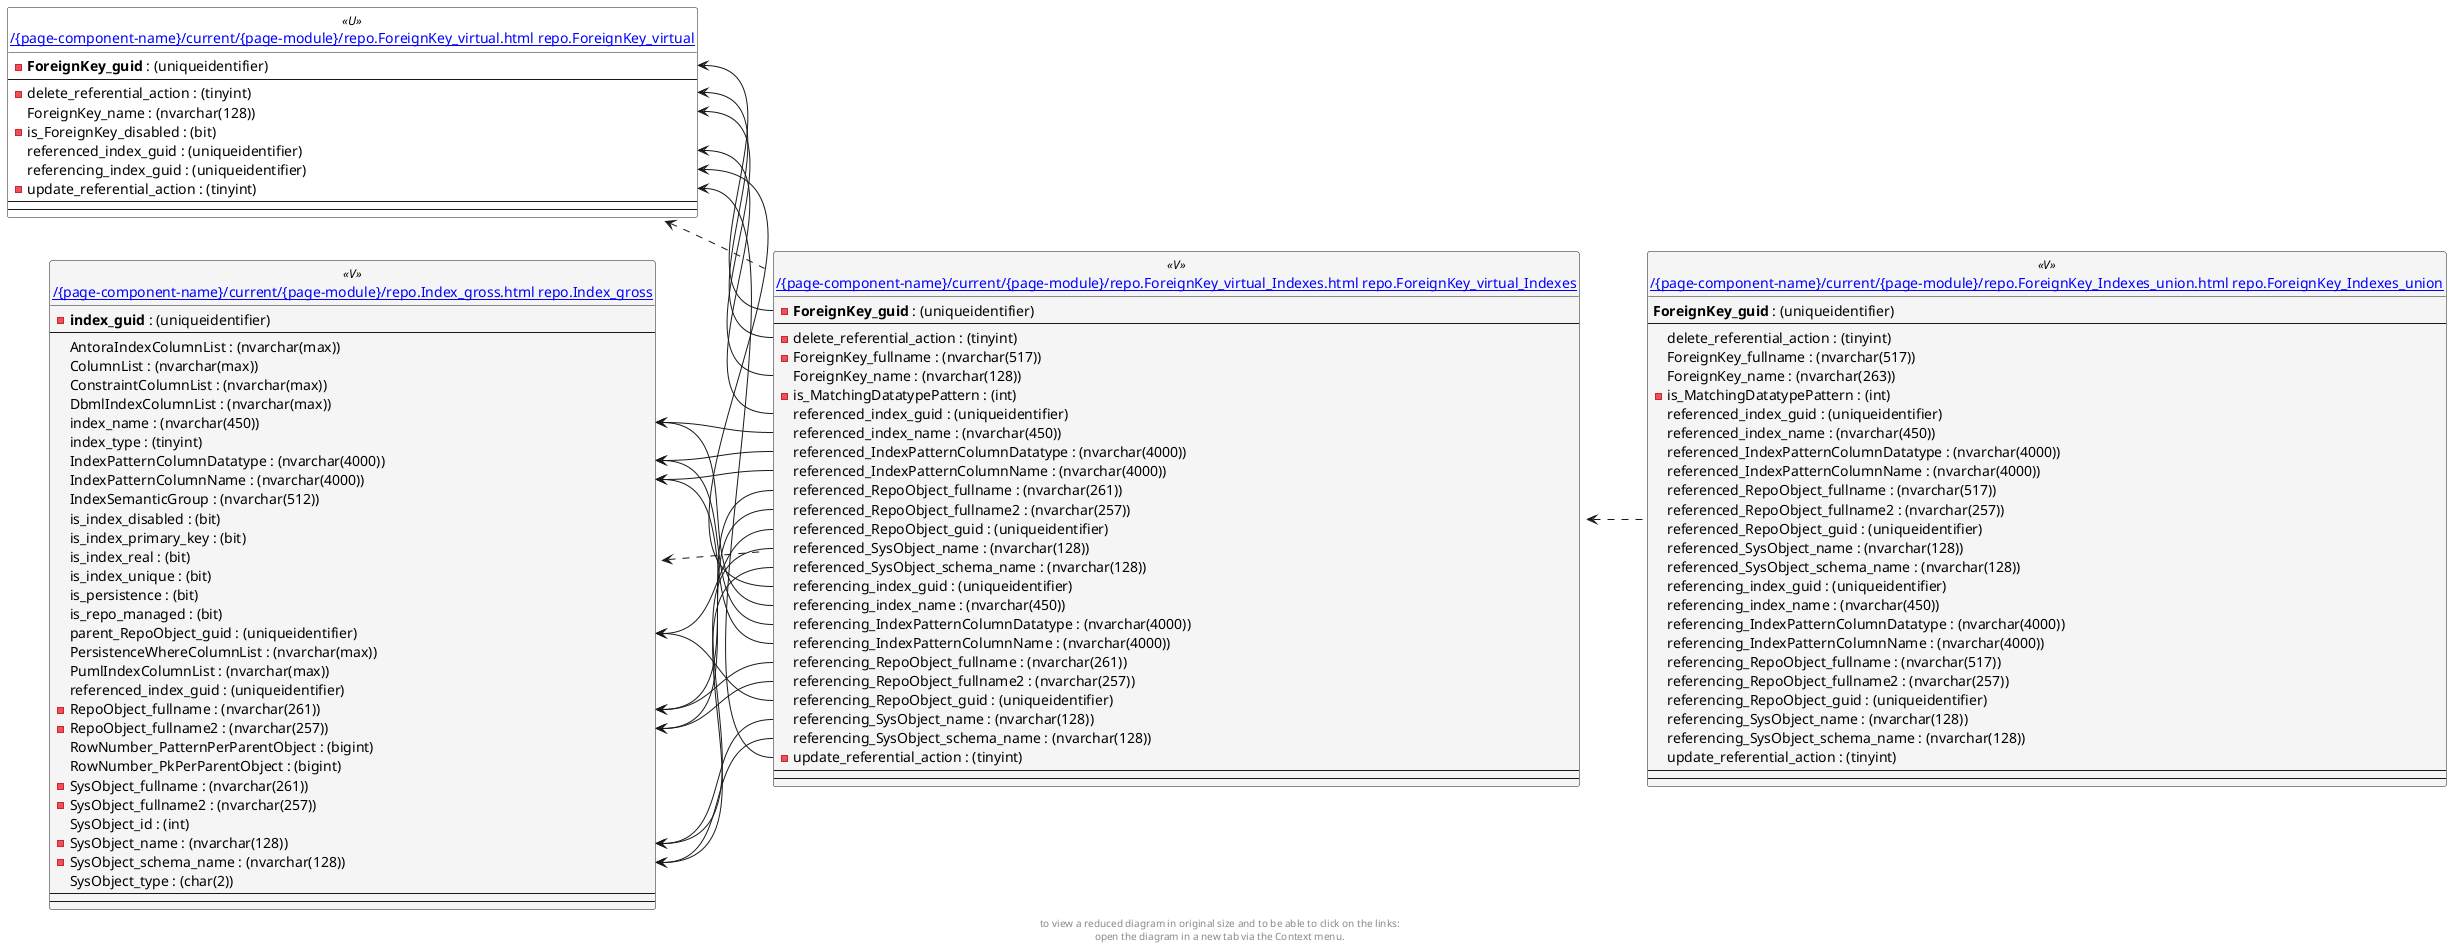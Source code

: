 @startuml
left to right direction
'top to bottom direction
hide circle
'avoide "." issues:
set namespaceSeparator none


skinparam class {
  BackgroundColor White
  BackgroundColor<<FN>> Yellow
  BackgroundColor<<FS>> Yellow
  BackgroundColor<<FT>> LightGray
  BackgroundColor<<IF>> Yellow
  BackgroundColor<<IS>> Yellow
  BackgroundColor<<P>> Aqua
  BackgroundColor<<PC>> Aqua
  BackgroundColor<<SN>> Yellow
  BackgroundColor<<SO>> SlateBlue
  BackgroundColor<<TF>> LightGray
  BackgroundColor<<TR>> Tomato
  BackgroundColor<<U>> White
  BackgroundColor<<V>> WhiteSmoke
  BackgroundColor<<X>> Aqua
}


entity "[[{site-url}/{page-component-name}/current/{page-module}/repo.ForeignKey_Indexes_union.html repo.ForeignKey_Indexes_union]]" as repo.ForeignKey_Indexes_union << V >> {
  **ForeignKey_guid** : (uniqueidentifier)
  --
  delete_referential_action : (tinyint)
  ForeignKey_fullname : (nvarchar(517))
  ForeignKey_name : (nvarchar(263))
  - is_MatchingDatatypePattern : (int)
  referenced_index_guid : (uniqueidentifier)
  referenced_index_name : (nvarchar(450))
  referenced_IndexPatternColumnDatatype : (nvarchar(4000))
  referenced_IndexPatternColumnName : (nvarchar(4000))
  referenced_RepoObject_fullname : (nvarchar(517))
  referenced_RepoObject_fullname2 : (nvarchar(257))
  referenced_RepoObject_guid : (uniqueidentifier)
  referenced_SysObject_name : (nvarchar(128))
  referenced_SysObject_schema_name : (nvarchar(128))
  referencing_index_guid : (uniqueidentifier)
  referencing_index_name : (nvarchar(450))
  referencing_IndexPatternColumnDatatype : (nvarchar(4000))
  referencing_IndexPatternColumnName : (nvarchar(4000))
  referencing_RepoObject_fullname : (nvarchar(517))
  referencing_RepoObject_fullname2 : (nvarchar(257))
  referencing_RepoObject_guid : (uniqueidentifier)
  referencing_SysObject_name : (nvarchar(128))
  referencing_SysObject_schema_name : (nvarchar(128))
  update_referential_action : (tinyint)
  --
  --
}

entity "[[{site-url}/{page-component-name}/current/{page-module}/repo.ForeignKey_virtual.html repo.ForeignKey_virtual]]" as repo.ForeignKey_virtual << U >> {
  - **ForeignKey_guid** : (uniqueidentifier)
  --
  - delete_referential_action : (tinyint)
  ForeignKey_name : (nvarchar(128))
  - is_ForeignKey_disabled : (bit)
  referenced_index_guid : (uniqueidentifier)
  referencing_index_guid : (uniqueidentifier)
  - update_referential_action : (tinyint)
  --
  --
}

entity "[[{site-url}/{page-component-name}/current/{page-module}/repo.ForeignKey_virtual_Indexes.html repo.ForeignKey_virtual_Indexes]]" as repo.ForeignKey_virtual_Indexes << V >> {
  - **ForeignKey_guid** : (uniqueidentifier)
  --
  - delete_referential_action : (tinyint)
  - ForeignKey_fullname : (nvarchar(517))
  ForeignKey_name : (nvarchar(128))
  - is_MatchingDatatypePattern : (int)
  referenced_index_guid : (uniqueidentifier)
  referenced_index_name : (nvarchar(450))
  referenced_IndexPatternColumnDatatype : (nvarchar(4000))
  referenced_IndexPatternColumnName : (nvarchar(4000))
  referenced_RepoObject_fullname : (nvarchar(261))
  referenced_RepoObject_fullname2 : (nvarchar(257))
  referenced_RepoObject_guid : (uniqueidentifier)
  referenced_SysObject_name : (nvarchar(128))
  referenced_SysObject_schema_name : (nvarchar(128))
  referencing_index_guid : (uniqueidentifier)
  referencing_index_name : (nvarchar(450))
  referencing_IndexPatternColumnDatatype : (nvarchar(4000))
  referencing_IndexPatternColumnName : (nvarchar(4000))
  referencing_RepoObject_fullname : (nvarchar(261))
  referencing_RepoObject_fullname2 : (nvarchar(257))
  referencing_RepoObject_guid : (uniqueidentifier)
  referencing_SysObject_name : (nvarchar(128))
  referencing_SysObject_schema_name : (nvarchar(128))
  - update_referential_action : (tinyint)
  --
  --
}

entity "[[{site-url}/{page-component-name}/current/{page-module}/repo.Index_gross.html repo.Index_gross]]" as repo.Index_gross << V >> {
  - **index_guid** : (uniqueidentifier)
  --
  AntoraIndexColumnList : (nvarchar(max))
  ColumnList : (nvarchar(max))
  ConstraintColumnList : (nvarchar(max))
  DbmlIndexColumnList : (nvarchar(max))
  index_name : (nvarchar(450))
  index_type : (tinyint)
  IndexPatternColumnDatatype : (nvarchar(4000))
  IndexPatternColumnName : (nvarchar(4000))
  IndexSemanticGroup : (nvarchar(512))
  is_index_disabled : (bit)
  is_index_primary_key : (bit)
  is_index_real : (bit)
  is_index_unique : (bit)
  is_persistence : (bit)
  is_repo_managed : (bit)
  parent_RepoObject_guid : (uniqueidentifier)
  PersistenceWhereColumnList : (nvarchar(max))
  PumlIndexColumnList : (nvarchar(max))
  referenced_index_guid : (uniqueidentifier)
  - RepoObject_fullname : (nvarchar(261))
  - RepoObject_fullname2 : (nvarchar(257))
  RowNumber_PatternPerParentObject : (bigint)
  RowNumber_PkPerParentObject : (bigint)
  - SysObject_fullname : (nvarchar(261))
  - SysObject_fullname2 : (nvarchar(257))
  SysObject_id : (int)
  - SysObject_name : (nvarchar(128))
  - SysObject_schema_name : (nvarchar(128))
  SysObject_type : (char(2))
  --
  --
}

repo.ForeignKey_virtual <.. repo.ForeignKey_virtual_Indexes
repo.ForeignKey_virtual_Indexes <.. repo.ForeignKey_Indexes_union
repo.Index_gross <.. repo.ForeignKey_virtual_Indexes
repo.ForeignKey_virtual::delete_referential_action <-- repo.ForeignKey_virtual_Indexes::delete_referential_action
repo.ForeignKey_virtual::ForeignKey_guid <-- repo.ForeignKey_virtual_Indexes::ForeignKey_guid
repo.ForeignKey_virtual::ForeignKey_name <-- repo.ForeignKey_virtual_Indexes::ForeignKey_name
repo.ForeignKey_virtual::referenced_index_guid <-- repo.ForeignKey_virtual_Indexes::referenced_index_guid
repo.ForeignKey_virtual::referencing_index_guid <-- repo.ForeignKey_virtual_Indexes::referencing_index_guid
repo.ForeignKey_virtual::update_referential_action <-- repo.ForeignKey_virtual_Indexes::update_referential_action
repo.Index_gross::index_name <-- repo.ForeignKey_virtual_Indexes::referenced_index_name
repo.Index_gross::index_name <-- repo.ForeignKey_virtual_Indexes::referencing_index_name
repo.Index_gross::IndexPatternColumnDatatype <-- repo.ForeignKey_virtual_Indexes::referenced_IndexPatternColumnDatatype
repo.Index_gross::IndexPatternColumnDatatype <-- repo.ForeignKey_virtual_Indexes::referencing_IndexPatternColumnDatatype
repo.Index_gross::IndexPatternColumnName <-- repo.ForeignKey_virtual_Indexes::referenced_IndexPatternColumnName
repo.Index_gross::IndexPatternColumnName <-- repo.ForeignKey_virtual_Indexes::referencing_IndexPatternColumnName
repo.Index_gross::parent_RepoObject_guid <-- repo.ForeignKey_virtual_Indexes::referenced_RepoObject_guid
repo.Index_gross::parent_RepoObject_guid <-- repo.ForeignKey_virtual_Indexes::referencing_RepoObject_guid
repo.Index_gross::RepoObject_fullname <-- repo.ForeignKey_virtual_Indexes::referenced_RepoObject_fullname
repo.Index_gross::RepoObject_fullname <-- repo.ForeignKey_virtual_Indexes::referencing_RepoObject_fullname
repo.Index_gross::RepoObject_fullname2 <-- repo.ForeignKey_virtual_Indexes::referenced_RepoObject_fullname2
repo.Index_gross::RepoObject_fullname2 <-- repo.ForeignKey_virtual_Indexes::referencing_RepoObject_fullname2
repo.Index_gross::SysObject_name <-- repo.ForeignKey_virtual_Indexes::referenced_SysObject_name
repo.Index_gross::SysObject_name <-- repo.ForeignKey_virtual_Indexes::referencing_SysObject_name
repo.Index_gross::SysObject_schema_name <-- repo.ForeignKey_virtual_Indexes::referenced_SysObject_schema_name
repo.Index_gross::SysObject_schema_name <-- repo.ForeignKey_virtual_Indexes::referencing_SysObject_schema_name
footer
to view a reduced diagram in original size and to be able to click on the links:
open the diagram in a new tab via the Context menu.
end footer

@enduml

